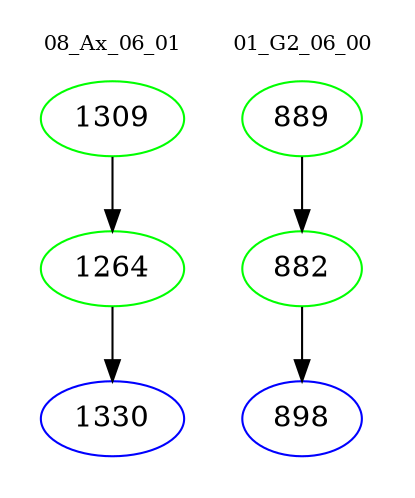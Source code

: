 digraph{
subgraph cluster_0 {
color = white
label = "08_Ax_06_01";
fontsize=10;
T0_1309 [label="1309", color="green"]
T0_1309 -> T0_1264 [color="black"]
T0_1264 [label="1264", color="green"]
T0_1264 -> T0_1330 [color="black"]
T0_1330 [label="1330", color="blue"]
}
subgraph cluster_1 {
color = white
label = "01_G2_06_00";
fontsize=10;
T1_889 [label="889", color="green"]
T1_889 -> T1_882 [color="black"]
T1_882 [label="882", color="green"]
T1_882 -> T1_898 [color="black"]
T1_898 [label="898", color="blue"]
}
}

